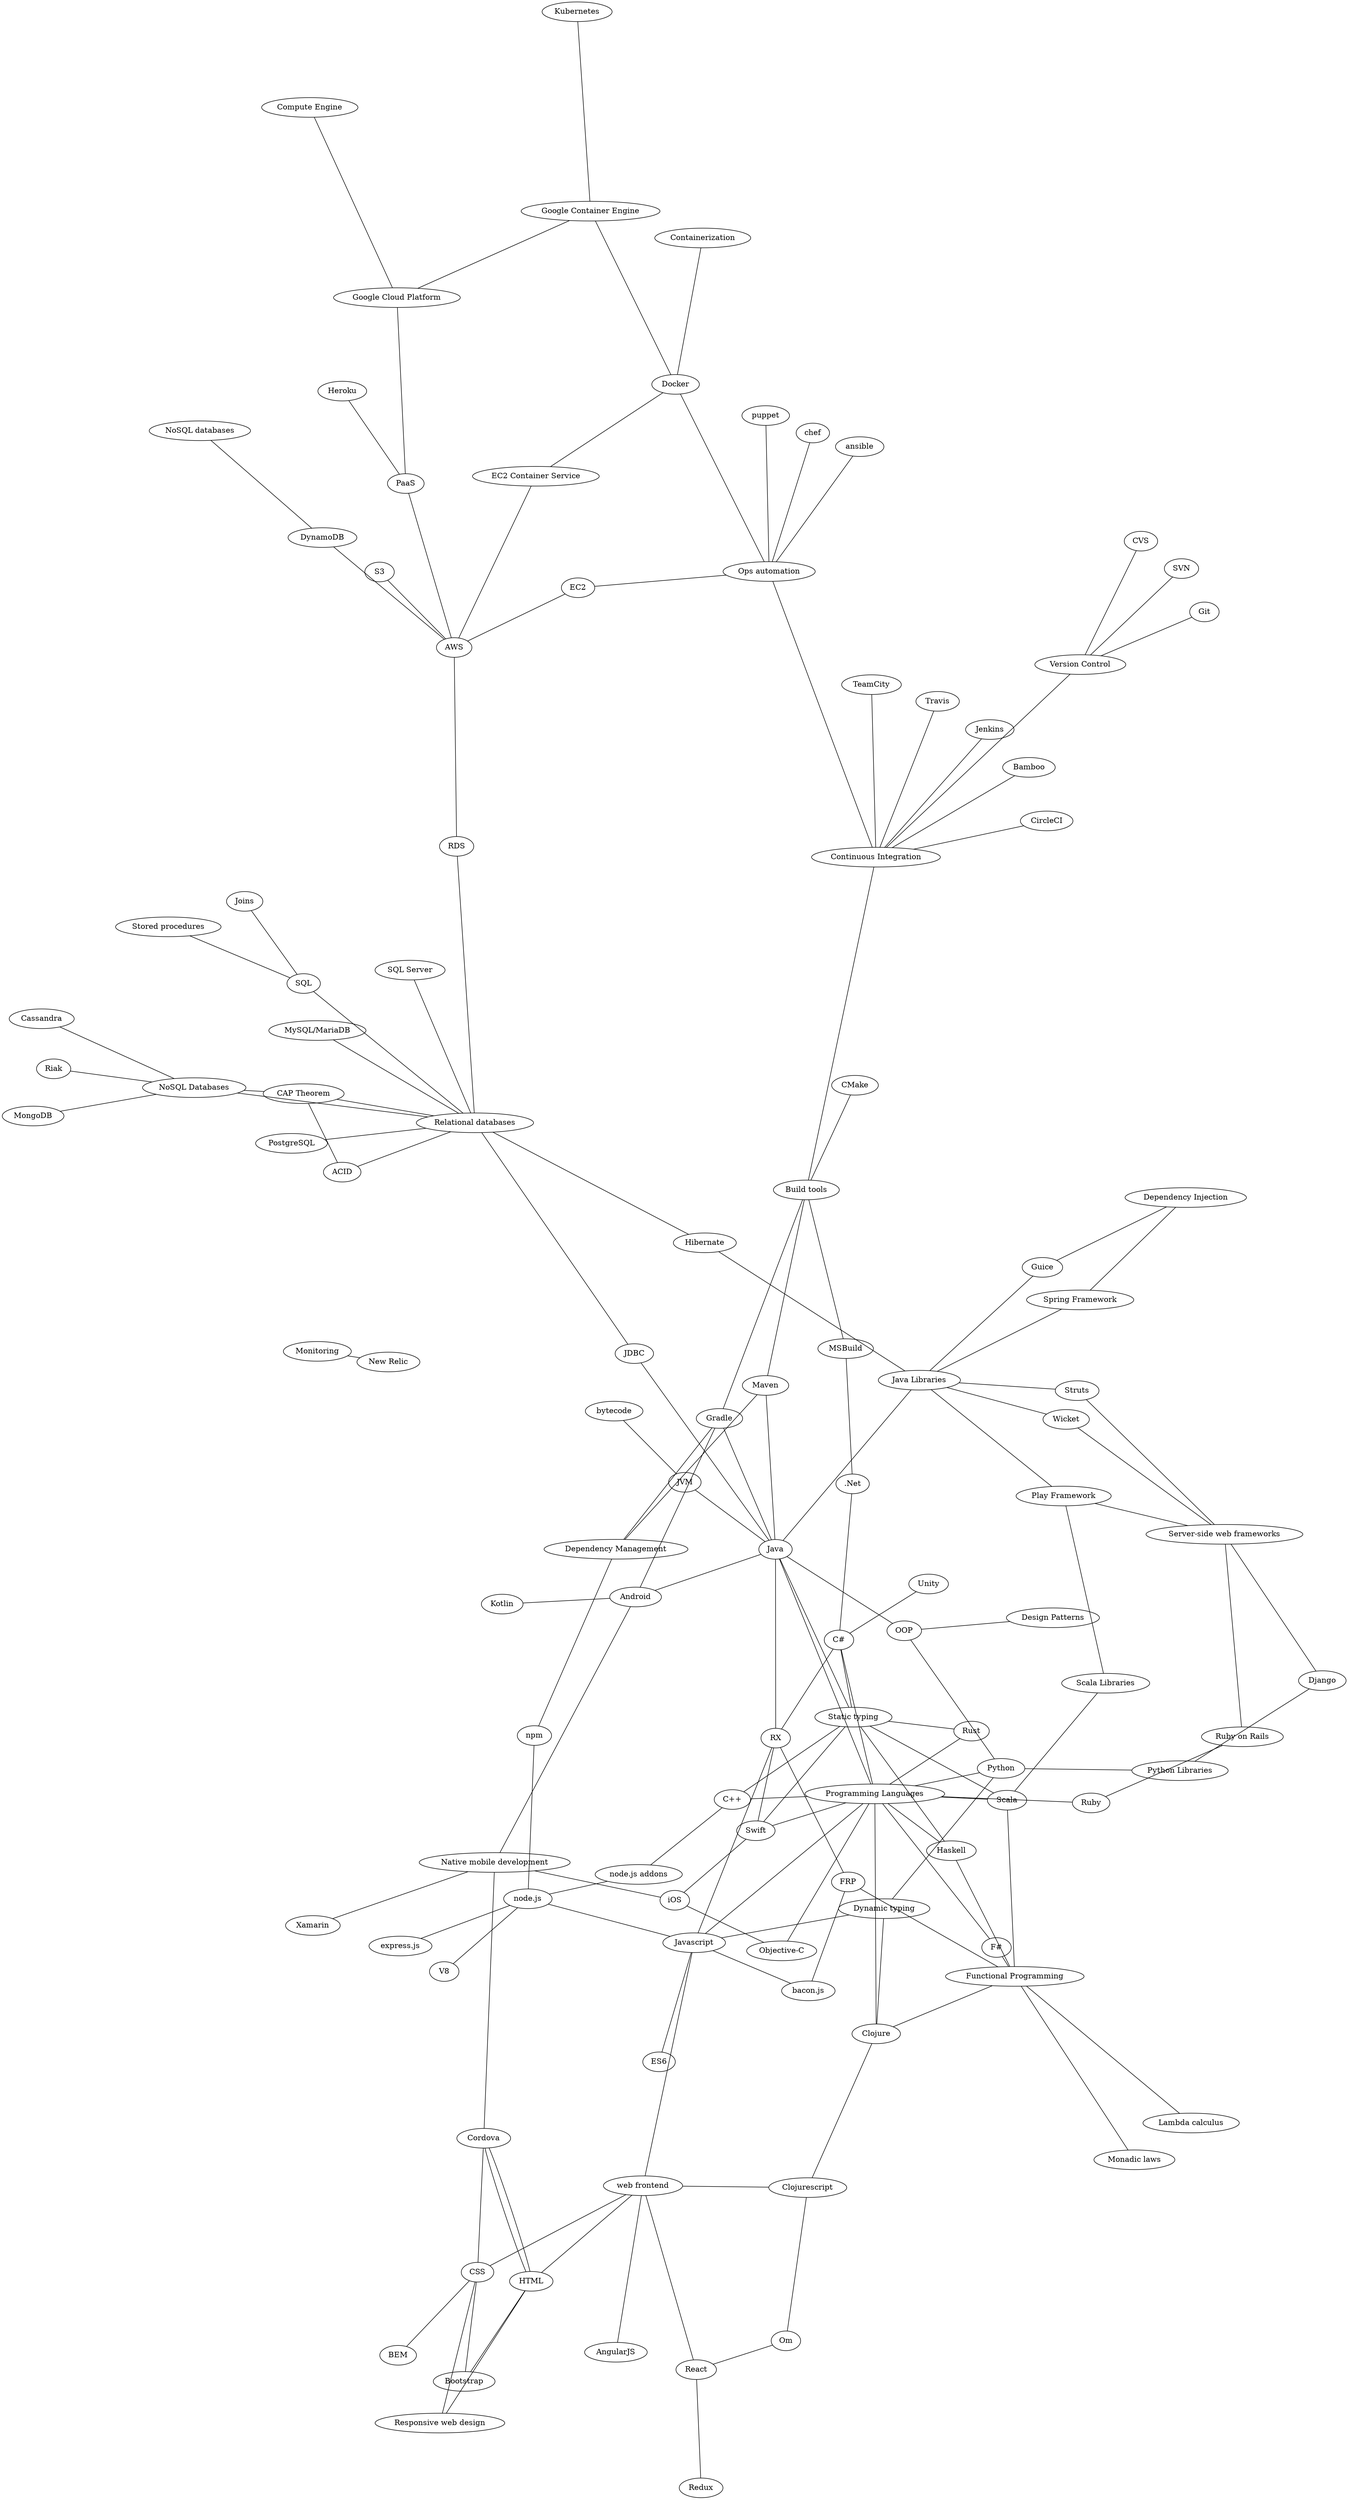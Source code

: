 graph software_concepts {
  layout="fdp";
  Java -- JVM -- bytecode
  Java -- OOP

  Java -- "Java Libraries"

  "Java Libraries" -- Hibernate -- "Relational databases"
  Java -- JDBC -- "Relational databases"

  "Programming Languages" -- Java
  "Programming Languages" -- Scala -- "Scala Libraries"
  "Programming Languages" -- Python -- "Python Libraries"
  "Programming Languages" -- Javascript
  "Programming Languages" -- "C++"
  "Programming Languages" -- "Objective-C"
  "Programming Languages" -- Swift
  "Programming Languages" -- Haskell
  "Programming Languages" -- Clojure
  "Programming Languages" -- "C#"
  "Programming Languages" -- "F#"
  "Programming Languages" -- "Ruby"
  "Programming Languages" -- Rust

  "Dependency Management" -- Maven
  "Dependency Management" -- Gradle
  "Dependency Management" -- npm

  "Dependency Injection" -- "Spring Framework" -- "Java Libraries"
  "Dependency Injection" -- "Guice" -- "Java Libraries"

  "Continuous Integration" -- Jenkins
  "Continuous Integration" -- Travis
  "Continuous Integration" -- CircleCI
  "Continuous Integration" -- TeamCity
  "Continuous Integration" -- Bamboo

  "Build tools" -- Maven
  "Build tools" -- Gradle
  "Build tools" -- "Continuous Integration"
  "Build tools" -- CMake
  "Build tools" -- MSBuild -- ".Net"

  "C#" -- ".Net"

  "Ops automation" -- ansible
  "Ops automation" -- chef
  "Ops automation" -- puppet
  "Ops automation" -- "Continuous Integration"

  "Ops automation" -- Docker
  Containerization -- Docker

  "Version Control" -- "Continuous Integration"
  "Version Control" -- Git
  "Version Control" -- SVN
  "Version Control" -- CVS

  "Monitoring" -- "New Relic"

  PaaS -- AWS
  PaaS -- Heroku
  PaaS -- "Google Cloud Platform"

  "Google Cloud Platform" -- "Compute Engine"
  "Google Cloud Platform" -- "Google Container Engine" -- Docker
  "Google Container Engine" -- Kubernetes

  AWS -- S3
  AWS -- DynamoDB -- "NoSQL databases"
  AWS -- RDS -- "Relational databases"
  AWS -- EC2 -- "Ops automation"
  AWS -- "EC2 Container Service" -- Docker


  npm -- "node.js"

  Gradle -- Java
  Gradle -- Android
  Java -- Android

  "Static typing" -- Java
  "Static typing" -- Scala
  "Static typing" -- "C++"
  "Static typing" -- Swift
  "Static typing" -- Haskell
  "Static typing" -- "C#"
  "Static typing" -- Rust

  "Dynamic typing" -- Python
  "Dynamic typing" -- Javascript
  "Dynamic typing" -- Clojure


  Swift -- iOS
  "Objective-C" -- iOS

  Android -- Kotlin

  Maven -- Java

  OOP -- "Design Patterns"

  Python -- OOP

  Scala -- "Functional Programming"
  "F#" -- "Functional Programming"

  Haskell -- "Functional Programming"
  Clojure -- "Functional Programming"

  Clojure -- Clojurescript

  Clojurescript -- "web frontend"
  Clojurescript -- Om -- React

  "Functional Programming" -- "Lambda calculus"
  "Functional Programming" -- "Monadic laws"

  Javascript -- "node.js"
  Javascript -- "web frontend"
  Javascript -- ES6

  "web frontend" -- AngularJS
  "web frontend" -- React -- Redux

  "web frontend" -- HTML
  "web frontend" -- CSS -- BEM

  CSS -- Bootstrap
  HTML -- Bootstrap

  CSS -- "Responsive web design"
  HTML -- "Responsive web design"

  "node.js" -- V8
  "node.js" -- "node.js addons" -- "C++"

  "node.js" -- "express.js"

  "Relational databases" -- "NoSQL Databases"

  SQL -- "Relational databases" -- PostgreSQL
  "Relational databases" -- "MySQL/MariaDB"
  "Relational databases" -- "SQL Server"

  SQL -- Joins
  SQL -- "Stored procedures"

  "Relational databases" -- ACID

  "NoSQL Databases" -- MongoDB
  "NoSQL Databases" -- Riak
  "NoSQL Databases" -- Cassandra

  "NoSQL Databases" -- "CAP Theorem" -- "Relational databases"
  "CAP Theorem" -- ACID

  FRP -- "Functional Programming"
  FRP -- "bacon.js" -- Javascript
  FRP -- RX -- Javascript
  RX -- Java
  RX -- Swift
  RX -- "C#"

  "C#" -- Unity

  "Server-side web frameworks" -- "Ruby on Rails"
  "Server-side web frameworks" -- Django
  "Server-side web frameworks" -- Wicket
  "Server-side web frameworks" -- Struts
  "Server-side web frameworks" -- "Play Framework"

  Ruby -- "Ruby on Rails"
  "Python Libraries" -- Django
  "Java Libraries" -- Wicket
  "Java Libraries" -- Struts
  "Java Libraries" -- "Play Framework"
  "Scala Libraries" -- "Play Framework"

  "Native mobile development" -- iOS
  "Native mobile development" -- Android
  "Native mobile development" -- Cordova
  "Native mobile development" -- Xamarin

  Cordova -- HTML
  Cordova -- CSS

  Cordova -- HTML

}
